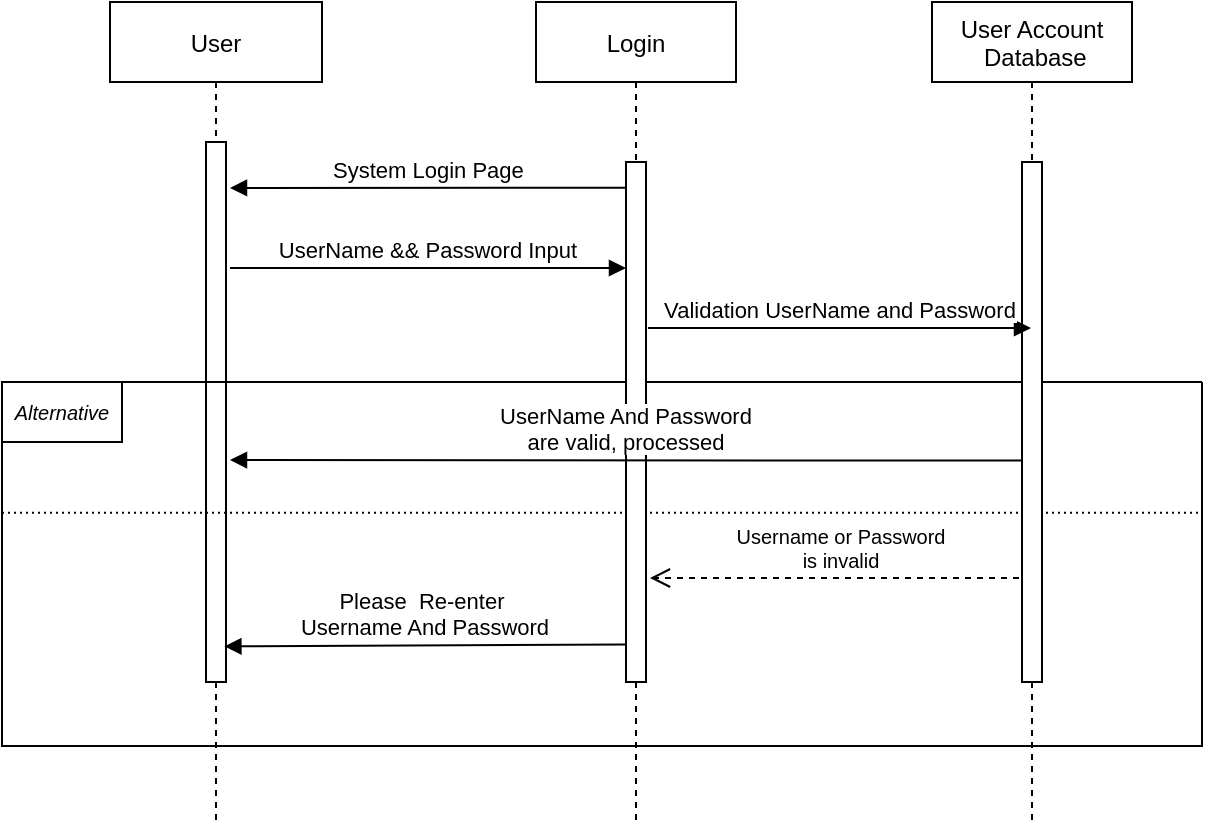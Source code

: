 <mxfile version="20.4.0" type="github">
  <diagram id="kgpKYQtTHZ0yAKxKKP6v" name="Page-1">
    <mxGraphModel dx="1278" dy="571" grid="1" gridSize="10" guides="1" tooltips="1" connect="1" arrows="1" fold="1" page="1" pageScale="1" pageWidth="850" pageHeight="1100" math="0" shadow="0">
      <root>
        <mxCell id="0" />
        <mxCell id="1" parent="0" />
        <mxCell id="3nuBFxr9cyL0pnOWT2aG-1" value="User" style="shape=umlLifeline;perimeter=lifelinePerimeter;container=1;collapsible=0;recursiveResize=0;rounded=0;shadow=0;strokeWidth=1;" parent="1" vertex="1">
          <mxGeometry x="160" y="80" width="106" height="410" as="geometry" />
        </mxCell>
        <mxCell id="3nuBFxr9cyL0pnOWT2aG-2" value="" style="points=[];perimeter=orthogonalPerimeter;rounded=0;shadow=0;strokeWidth=1;" parent="3nuBFxr9cyL0pnOWT2aG-1" vertex="1">
          <mxGeometry x="48" y="70" width="10" height="270" as="geometry" />
        </mxCell>
        <mxCell id="8O48EmPY5D3YkZjpB1mJ-7" value="" style="swimlane;startSize=0;" vertex="1" parent="3nuBFxr9cyL0pnOWT2aG-1">
          <mxGeometry x="-54" y="190" width="600" height="182" as="geometry">
            <mxRectangle x="50" y="262" width="50" height="40" as="alternateBounds" />
          </mxGeometry>
        </mxCell>
        <mxCell id="8O48EmPY5D3YkZjpB1mJ-10" value="&lt;i&gt;&lt;font style=&quot;font-size: 10px;&quot;&gt;Alternative&lt;/font&gt;&lt;/i&gt;" style="rounded=0;whiteSpace=wrap;html=1;" vertex="1" parent="8O48EmPY5D3YkZjpB1mJ-7">
          <mxGeometry width="60" height="30" as="geometry" />
        </mxCell>
        <mxCell id="8O48EmPY5D3YkZjpB1mJ-12" value="" style="endArrow=none;html=1;rounded=0;dashed=1;dashPattern=1 2;fontSize=10;exitX=0;exitY=0.321;exitDx=0;exitDy=0;exitPerimeter=0;entryX=0.999;entryY=0.321;entryDx=0;entryDy=0;entryPerimeter=0;" edge="1" parent="3nuBFxr9cyL0pnOWT2aG-1">
          <mxGeometry relative="1" as="geometry">
            <mxPoint x="-54" y="255.422" as="sourcePoint" />
            <mxPoint x="545.4" y="255.422" as="targetPoint" />
          </mxGeometry>
        </mxCell>
        <mxCell id="3nuBFxr9cyL0pnOWT2aG-5" value="Login" style="shape=umlLifeline;perimeter=lifelinePerimeter;container=1;collapsible=0;recursiveResize=0;rounded=0;shadow=0;strokeWidth=1;" parent="1" vertex="1">
          <mxGeometry x="373" y="80" width="100" height="410" as="geometry" />
        </mxCell>
        <mxCell id="3nuBFxr9cyL0pnOWT2aG-6" value="" style="points=[];perimeter=orthogonalPerimeter;rounded=0;shadow=0;strokeWidth=1;" parent="3nuBFxr9cyL0pnOWT2aG-5" vertex="1">
          <mxGeometry x="45" y="80" width="10" height="260" as="geometry" />
        </mxCell>
        <mxCell id="8O48EmPY5D3YkZjpB1mJ-15" value="Username or Password&lt;br&gt;is invalid" style="html=1;verticalAlign=bottom;endArrow=open;dashed=1;endSize=8;rounded=0;fontSize=10;" edge="1" parent="3nuBFxr9cyL0pnOWT2aG-5">
          <mxGeometry relative="1" as="geometry">
            <mxPoint x="247.5" y="288" as="sourcePoint" />
            <mxPoint x="57" y="288" as="targetPoint" />
          </mxGeometry>
        </mxCell>
        <mxCell id="3nuBFxr9cyL0pnOWT2aG-8" value="UserName &amp;&amp; Password Input" style="verticalAlign=bottom;endArrow=block;entryX=0;entryY=0;shadow=0;strokeWidth=1;" parent="1" edge="1">
          <mxGeometry relative="1" as="geometry">
            <mxPoint x="220" y="213" as="sourcePoint" />
            <mxPoint x="418" y="213.0" as="targetPoint" />
          </mxGeometry>
        </mxCell>
        <mxCell id="8O48EmPY5D3YkZjpB1mJ-1" value="User Account&#xa; Database" style="shape=umlLifeline;perimeter=lifelinePerimeter;container=1;collapsible=0;recursiveResize=0;rounded=0;shadow=0;strokeWidth=1;" vertex="1" parent="1">
          <mxGeometry x="571" y="80" width="100" height="410" as="geometry" />
        </mxCell>
        <mxCell id="8O48EmPY5D3YkZjpB1mJ-2" value="" style="points=[];perimeter=orthogonalPerimeter;rounded=0;shadow=0;strokeWidth=1;" vertex="1" parent="8O48EmPY5D3YkZjpB1mJ-1">
          <mxGeometry x="45" y="80" width="10" height="260" as="geometry" />
        </mxCell>
        <mxCell id="8O48EmPY5D3YkZjpB1mJ-5" value="System Login Page" style="verticalAlign=bottom;endArrow=block;shadow=0;strokeWidth=1;exitX=0.02;exitY=0.249;exitDx=0;exitDy=0;exitPerimeter=0;" edge="1" parent="1">
          <mxGeometry relative="1" as="geometry">
            <mxPoint x="418.2" y="172.84" as="sourcePoint" />
            <mxPoint x="220" y="173" as="targetPoint" />
          </mxGeometry>
        </mxCell>
        <mxCell id="8O48EmPY5D3YkZjpB1mJ-6" value="Validation UserName and Password" style="verticalAlign=bottom;endArrow=block;shadow=0;strokeWidth=1;" edge="1" parent="1" target="8O48EmPY5D3YkZjpB1mJ-1">
          <mxGeometry relative="1" as="geometry">
            <mxPoint x="429" y="243" as="sourcePoint" />
            <mxPoint x="599.8" y="243.24" as="targetPoint" />
          </mxGeometry>
        </mxCell>
        <mxCell id="8O48EmPY5D3YkZjpB1mJ-8" value="UserName And Password &#xa;are valid, processed" style="verticalAlign=bottom;endArrow=block;shadow=0;strokeWidth=1;" edge="1" parent="1">
          <mxGeometry relative="1" as="geometry">
            <mxPoint x="616" y="309.28" as="sourcePoint" />
            <mxPoint x="220" y="309" as="targetPoint" />
          </mxGeometry>
        </mxCell>
        <mxCell id="8O48EmPY5D3YkZjpB1mJ-16" value="Please  Re-enter &#xa;Username And Password" style="verticalAlign=bottom;endArrow=block;shadow=0;strokeWidth=1;exitX=0;exitY=0.928;exitDx=0;exitDy=0;exitPerimeter=0;entryX=0.92;entryY=0.934;entryDx=0;entryDy=0;entryPerimeter=0;" edge="1" parent="1" source="3nuBFxr9cyL0pnOWT2aG-6" target="3nuBFxr9cyL0pnOWT2aG-2">
          <mxGeometry relative="1" as="geometry">
            <mxPoint x="452" y="402" as="sourcePoint" />
            <mxPoint x="232" y="402" as="targetPoint" />
          </mxGeometry>
        </mxCell>
      </root>
    </mxGraphModel>
  </diagram>
</mxfile>

